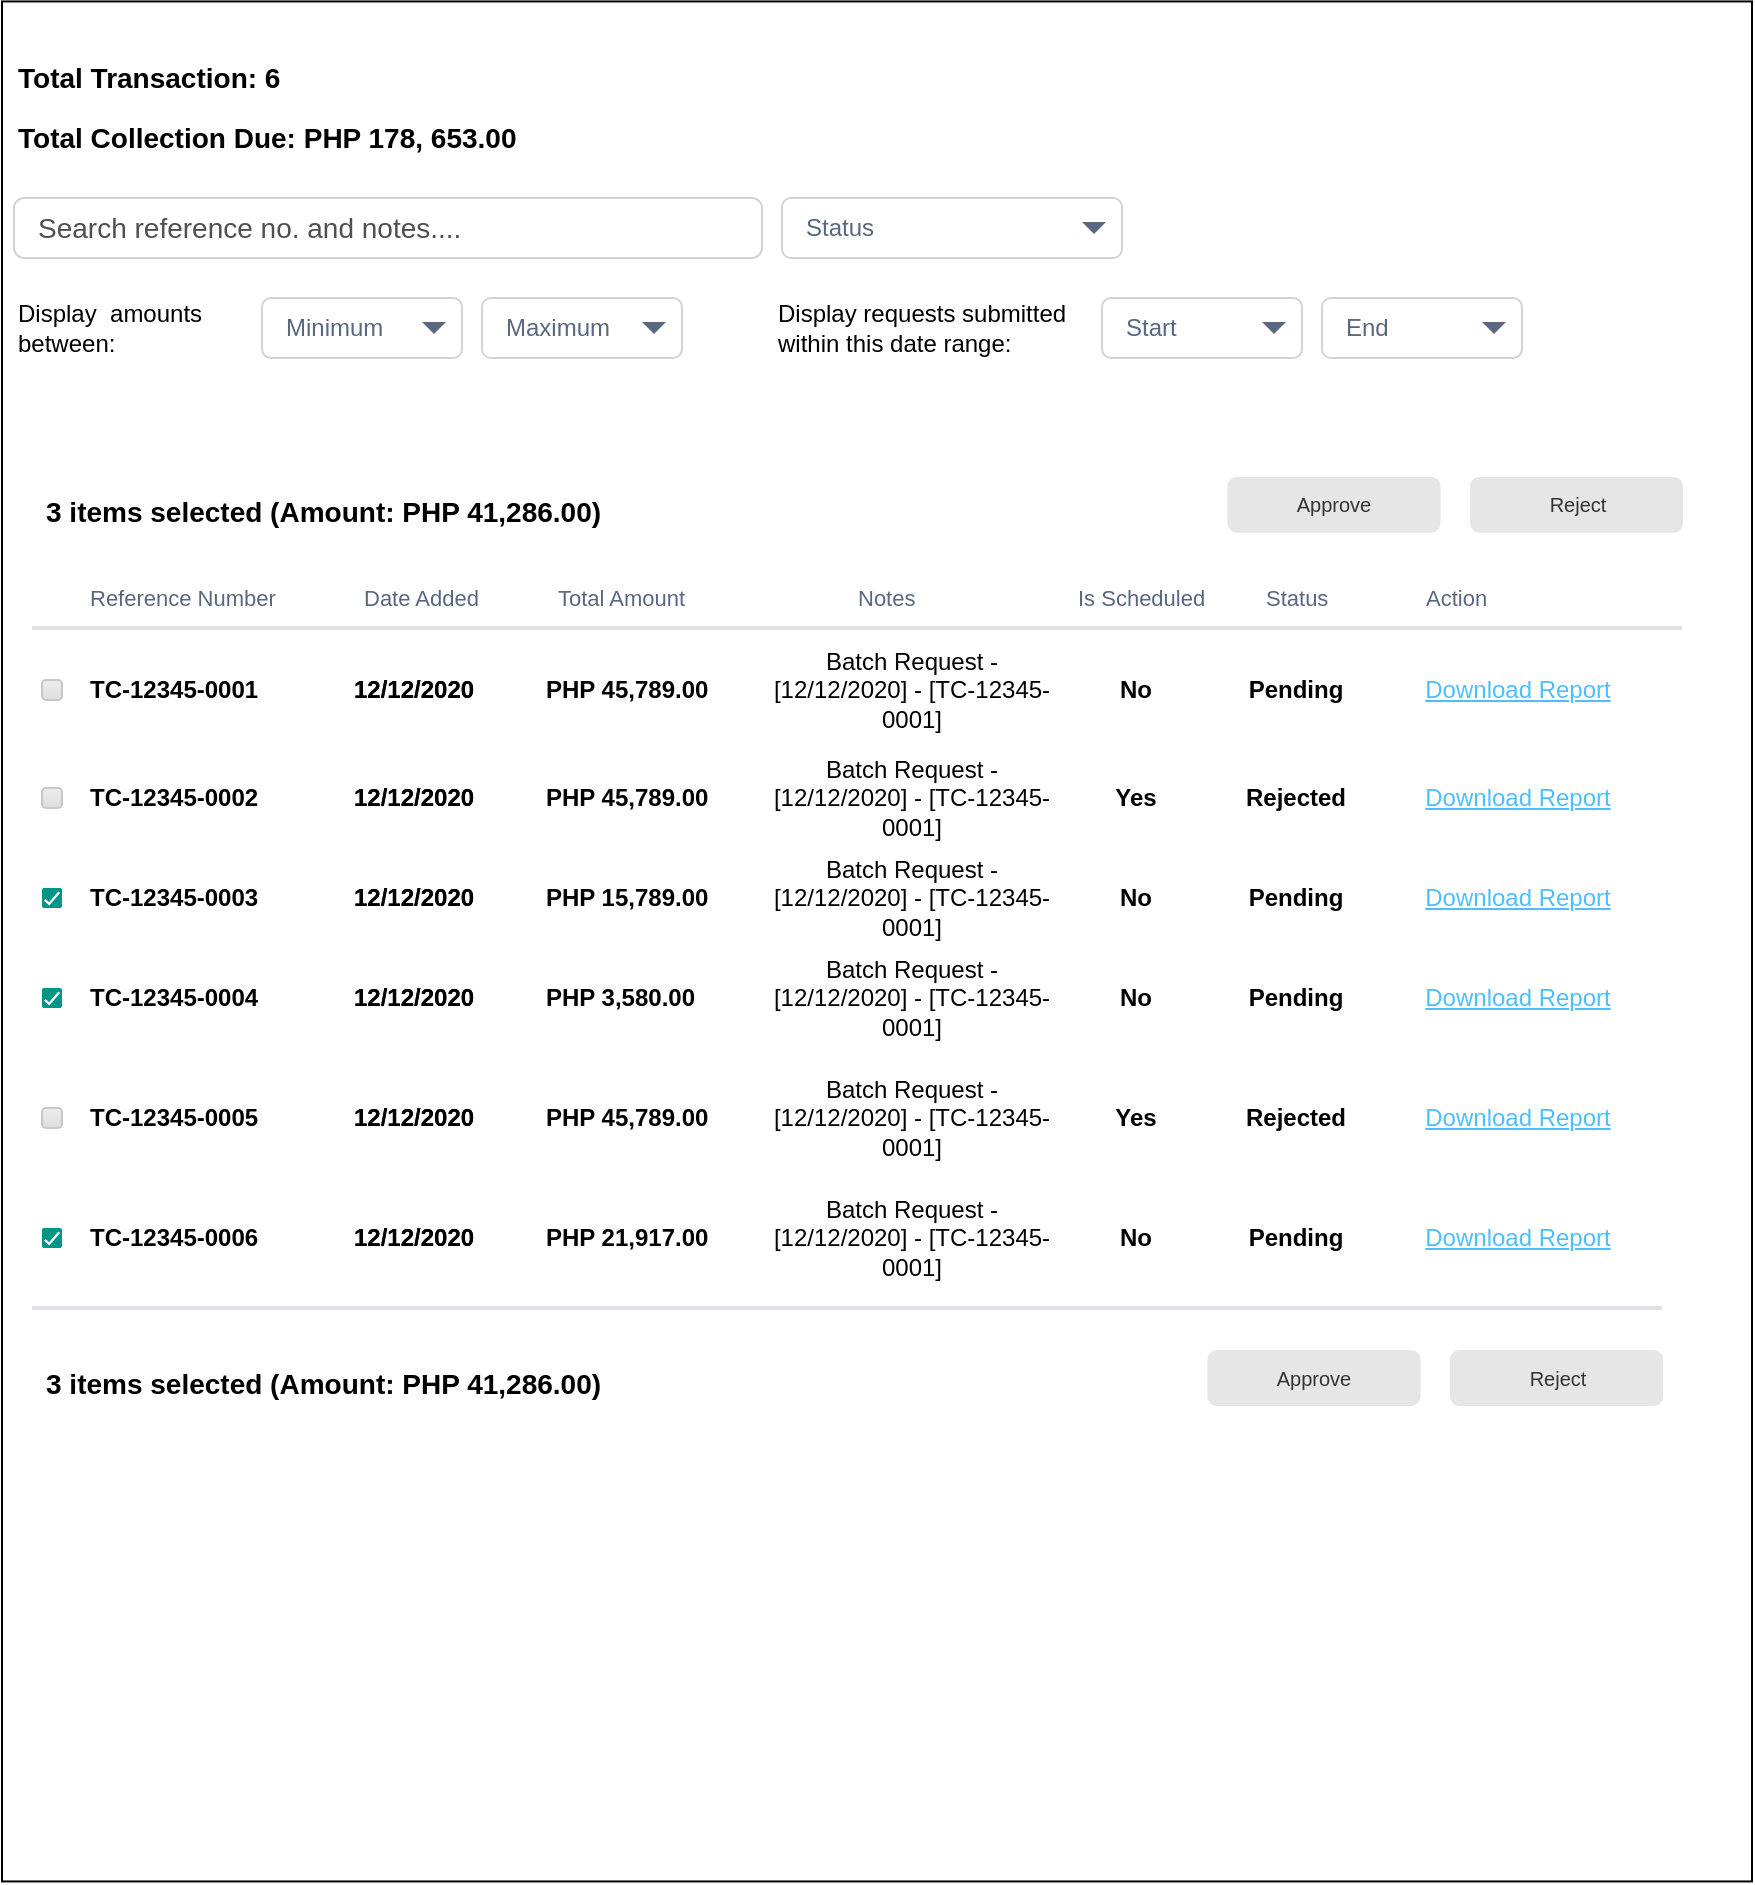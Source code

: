<mxfile version="13.8.0" type="github" pages="2">
  <diagram id="Q-yisilWaRMRs0ZSbcxf" name="Bills Collection - Approver">
    <mxGraphModel dx="1152" dy="670" grid="1" gridSize="10" guides="1" tooltips="1" connect="1" arrows="1" fold="1" page="0" pageScale="1" pageWidth="850" pageHeight="1100" math="0" shadow="0">
      <root>
        <mxCell id="0" />
        <mxCell id="1" parent="0" />
        <mxCell id="fB9JVBKdTHwXwevY102O-4" value="" style="rounded=0;whiteSpace=wrap;html=1;" parent="1" vertex="1">
          <mxGeometry x="30" y="11.72" width="875" height="940" as="geometry" />
        </mxCell>
        <mxCell id="fB9JVBKdTHwXwevY102O-80" value="Total Transaction: 6" style="text;html=1;strokeColor=none;fillColor=none;align=left;verticalAlign=middle;whiteSpace=wrap;rounded=0;fontStyle=1;fontSize=14;" parent="1" vertex="1">
          <mxGeometry x="36" y="40" width="144" height="20" as="geometry" />
        </mxCell>
        <mxCell id="fB9JVBKdTHwXwevY102O-81" value="Total Collection Due: PHP 178, 653.00" style="text;html=1;strokeColor=none;fillColor=none;align=left;verticalAlign=middle;whiteSpace=wrap;rounded=0;fontStyle=1;fontSize=14;" parent="1" vertex="1">
          <mxGeometry x="36" y="70" width="294" height="20" as="geometry" />
        </mxCell>
        <mxCell id="tgkvtCJn9DM2HxAnFSPY-1" value="" style="group" vertex="1" connectable="0" parent="1">
          <mxGeometry x="45" y="250" width="825" height="463.44" as="geometry" />
        </mxCell>
        <mxCell id="fB9JVBKdTHwXwevY102O-134" value="Reference Number" style="html=1;fillColor=none;strokeColor=none;fontSize=11;align=left;fontColor=#596780;whiteSpace=wrap;rounded=0;" parent="tgkvtCJn9DM2HxAnFSPY-1" vertex="1">
          <mxGeometry x="27" y="50" width="150" height="20" as="geometry" />
        </mxCell>
        <mxCell id="fB9JVBKdTHwXwevY102O-135" value="Total Amount" style="html=1;fillColor=none;strokeColor=none;fontSize=11;align=left;fontColor=#596780;whiteSpace=wrap;rounded=0;" parent="tgkvtCJn9DM2HxAnFSPY-1" vertex="1">
          <mxGeometry x="261" y="50" width="100" height="20" as="geometry" />
        </mxCell>
        <mxCell id="fB9JVBKdTHwXwevY102O-136" value="" style="shape=line;strokeWidth=2;html=1;strokeColor=#DFE1E5;resizeWidth=1;rounded=0;fillColor=none;fontSize=14;align=left;" parent="tgkvtCJn9DM2HxAnFSPY-1" vertex="1">
          <mxGeometry y="70" width="825" height="10" as="geometry" />
        </mxCell>
        <mxCell id="fB9JVBKdTHwXwevY102O-164" value="Date Added" style="html=1;fillColor=none;strokeColor=none;fontSize=11;align=left;fontColor=#596780;whiteSpace=wrap;rounded=0;" parent="tgkvtCJn9DM2HxAnFSPY-1" vertex="1">
          <mxGeometry x="164" y="50" width="100" height="20" as="geometry" />
        </mxCell>
        <mxCell id="fB9JVBKdTHwXwevY102O-165" value="Notes" style="html=1;fillColor=none;strokeColor=none;fontSize=11;align=left;fontColor=#596780;whiteSpace=wrap;rounded=0;" parent="tgkvtCJn9DM2HxAnFSPY-1" vertex="1">
          <mxGeometry x="411" y="50" width="100" height="20" as="geometry" />
        </mxCell>
        <mxCell id="fB9JVBKdTHwXwevY102O-166" value="Is Scheduled" style="html=1;fillColor=none;strokeColor=none;fontSize=11;align=left;fontColor=#596780;whiteSpace=wrap;rounded=0;" parent="tgkvtCJn9DM2HxAnFSPY-1" vertex="1">
          <mxGeometry x="521" y="50" width="100" height="20" as="geometry" />
        </mxCell>
        <mxCell id="fB9JVBKdTHwXwevY102O-167" value="Status" style="html=1;fillColor=none;strokeColor=none;fontSize=11;align=left;fontColor=#596780;whiteSpace=wrap;rounded=0;" parent="tgkvtCJn9DM2HxAnFSPY-1" vertex="1">
          <mxGeometry x="615" y="50" width="50" height="20" as="geometry" />
        </mxCell>
        <mxCell id="fB9JVBKdTHwXwevY102O-169" value="" style="shape=line;strokeWidth=2;html=1;strokeColor=#DFE1E5;resizeWidth=1;rounded=0;fillColor=none;fontSize=14;align=left;" parent="tgkvtCJn9DM2HxAnFSPY-1" vertex="1">
          <mxGeometry y="410" width="815" height="10" as="geometry" />
        </mxCell>
        <mxCell id="fB9JVBKdTHwXwevY102O-178" value="Action" style="html=1;fillColor=none;strokeColor=none;fontSize=11;align=left;fontColor=#596780;whiteSpace=wrap;rounded=0;" parent="tgkvtCJn9DM2HxAnFSPY-1" vertex="1">
          <mxGeometry x="695" y="50" width="50" height="20" as="geometry" />
        </mxCell>
        <mxCell id="fB9JVBKdTHwXwevY102O-186" value="" style="group;fontStyle=4" parent="tgkvtCJn9DM2HxAnFSPY-1" vertex="1" connectable="0">
          <mxGeometry x="5" y="96" width="790" height="20" as="geometry" />
        </mxCell>
        <mxCell id="fB9JVBKdTHwXwevY102O-138" value="TC-12345-0001" style="html=1;fillColor=none;strokeColor=none;fontSize=12;align=left;fontColor=#000000;whiteSpace=wrap;fontStyle=1;rounded=0;" parent="fB9JVBKdTHwXwevY102O-186" vertex="1">
          <mxGeometry x="22" width="110" height="20" as="geometry" />
        </mxCell>
        <mxCell id="fB9JVBKdTHwXwevY102O-176" value="12/12/2020" style="html=1;fillColor=none;strokeColor=none;fontSize=12;align=left;fontColor=#000000;whiteSpace=wrap;fontStyle=1;rounded=0;" parent="fB9JVBKdTHwXwevY102O-186" vertex="1">
          <mxGeometry x="154" width="110" height="20" as="geometry" />
        </mxCell>
        <mxCell id="fB9JVBKdTHwXwevY102O-177" value="PHP 45,789.00" style="html=1;fillColor=none;strokeColor=none;fontSize=12;align=left;fontColor=#000000;whiteSpace=wrap;fontStyle=1;rounded=0;" parent="fB9JVBKdTHwXwevY102O-186" vertex="1">
          <mxGeometry x="250" width="91" height="20" as="geometry" />
        </mxCell>
        <mxCell id="fB9JVBKdTHwXwevY102O-180" value="" style="html=1;shadow=0;dashed=0;shape=mxgraph.bootstrap.checkbox2;labelPosition=right;verticalLabelPosition=middle;align=left;verticalAlign=middle;gradientColor=#DEDEDE;fillColor=#EDEDED;checked=0;spacing=5;checkedFill=#0085FC;checkedStroke=#ffffff;rounded=0;strokeColor=#C7C7C7;strokeWidth=1;fontSize=14;" parent="fB9JVBKdTHwXwevY102O-186" vertex="1">
          <mxGeometry y="5" width="10" height="10" as="geometry" />
        </mxCell>
        <mxCell id="fB9JVBKdTHwXwevY102O-181" value="Batch Request - [12/12/2020] - [TC-12345-0001]" style="html=1;fillColor=none;strokeColor=none;fontSize=12;align=center;fontColor=#000000;whiteSpace=wrap;fontStyle=0;rounded=0;" parent="fB9JVBKdTHwXwevY102O-186" vertex="1">
          <mxGeometry x="360" width="150" height="20" as="geometry" />
        </mxCell>
        <mxCell id="fB9JVBKdTHwXwevY102O-182" value="12/12/2020" style="html=1;fillColor=none;strokeColor=none;fontSize=12;align=left;fontColor=#000000;whiteSpace=wrap;fontStyle=1;rounded=0;" parent="fB9JVBKdTHwXwevY102O-186" vertex="1">
          <mxGeometry x="154" width="66" height="20" as="geometry" />
        </mxCell>
        <mxCell id="fB9JVBKdTHwXwevY102O-183" value="No" style="html=1;fillColor=none;strokeColor=none;fontSize=12;align=center;fontColor=#000000;whiteSpace=wrap;fontStyle=1;rounded=0;" parent="fB9JVBKdTHwXwevY102O-186" vertex="1">
          <mxGeometry x="530" width="34" height="20" as="geometry" />
        </mxCell>
        <mxCell id="fB9JVBKdTHwXwevY102O-184" value="Pending" style="html=1;fillColor=none;strokeColor=none;fontSize=12;align=center;fontColor=#000000;whiteSpace=wrap;fontStyle=1;rounded=0;" parent="fB9JVBKdTHwXwevY102O-186" vertex="1">
          <mxGeometry x="600" width="54" height="20" as="geometry" />
        </mxCell>
        <mxCell id="fB9JVBKdTHwXwevY102O-185" value="Download Report" style="html=1;fillColor=none;strokeColor=none;fontSize=12;align=center;whiteSpace=wrap;fontStyle=4;rounded=0;fontColor=#4FBEFF;" parent="fB9JVBKdTHwXwevY102O-186" vertex="1">
          <mxGeometry x="686" width="104" height="20" as="geometry" />
        </mxCell>
        <mxCell id="fB9JVBKdTHwXwevY102O-187" value="" style="group" parent="tgkvtCJn9DM2HxAnFSPY-1" vertex="1" connectable="0">
          <mxGeometry x="5" y="150" width="790" height="20" as="geometry" />
        </mxCell>
        <mxCell id="fB9JVBKdTHwXwevY102O-188" value="TC-12345-0002" style="html=1;fillColor=none;strokeColor=none;fontSize=12;align=left;fontColor=#000000;whiteSpace=wrap;fontStyle=1;rounded=0;" parent="fB9JVBKdTHwXwevY102O-187" vertex="1">
          <mxGeometry x="22" width="110" height="20" as="geometry" />
        </mxCell>
        <mxCell id="fB9JVBKdTHwXwevY102O-189" value="12/12/2020" style="html=1;fillColor=none;strokeColor=none;fontSize=12;align=left;fontColor=#000000;whiteSpace=wrap;fontStyle=1;rounded=0;" parent="fB9JVBKdTHwXwevY102O-187" vertex="1">
          <mxGeometry x="154" width="110" height="20" as="geometry" />
        </mxCell>
        <mxCell id="fB9JVBKdTHwXwevY102O-190" value="PHP 45,789.00" style="html=1;fillColor=none;strokeColor=none;fontSize=12;align=left;fontColor=#000000;whiteSpace=wrap;fontStyle=1;rounded=0;" parent="fB9JVBKdTHwXwevY102O-187" vertex="1">
          <mxGeometry x="250" width="91" height="20" as="geometry" />
        </mxCell>
        <mxCell id="fB9JVBKdTHwXwevY102O-191" value="" style="html=1;shadow=0;dashed=0;shape=mxgraph.bootstrap.checkbox2;labelPosition=right;verticalLabelPosition=middle;align=left;verticalAlign=middle;gradientColor=#DEDEDE;fillColor=#EDEDED;checked=0;spacing=5;checkedFill=#0085FC;checkedStroke=#ffffff;rounded=0;strokeColor=#C7C7C7;strokeWidth=1;fontSize=14;" parent="fB9JVBKdTHwXwevY102O-187" vertex="1">
          <mxGeometry y="5" width="10" height="10" as="geometry" />
        </mxCell>
        <mxCell id="fB9JVBKdTHwXwevY102O-192" value="Batch Request - [12/12/2020] - [TC-12345-0001]" style="html=1;fillColor=none;strokeColor=none;fontSize=12;align=center;fontColor=#000000;whiteSpace=wrap;fontStyle=0;rounded=0;" parent="fB9JVBKdTHwXwevY102O-187" vertex="1">
          <mxGeometry x="360" width="150" height="20" as="geometry" />
        </mxCell>
        <mxCell id="fB9JVBKdTHwXwevY102O-193" value="12/12/2020" style="html=1;fillColor=none;strokeColor=none;fontSize=12;align=left;fontColor=#000000;whiteSpace=wrap;fontStyle=1;rounded=0;" parent="fB9JVBKdTHwXwevY102O-187" vertex="1">
          <mxGeometry x="154" width="66" height="20" as="geometry" />
        </mxCell>
        <mxCell id="fB9JVBKdTHwXwevY102O-194" value="Yes" style="html=1;fillColor=none;strokeColor=none;fontSize=12;align=center;fontColor=#000000;whiteSpace=wrap;fontStyle=1;rounded=0;" parent="fB9JVBKdTHwXwevY102O-187" vertex="1">
          <mxGeometry x="530" width="34" height="20" as="geometry" />
        </mxCell>
        <mxCell id="fB9JVBKdTHwXwevY102O-195" value="Rejected" style="html=1;fillColor=none;strokeColor=none;fontSize=12;align=center;fontColor=#000000;whiteSpace=wrap;fontStyle=1;rounded=0;" parent="fB9JVBKdTHwXwevY102O-187" vertex="1">
          <mxGeometry x="600" width="54" height="20" as="geometry" />
        </mxCell>
        <mxCell id="fB9JVBKdTHwXwevY102O-196" value="Download Report" style="html=1;fillColor=none;strokeColor=none;fontSize=12;align=center;whiteSpace=wrap;fontStyle=4;rounded=0;fontColor=#4FBEFF;" parent="fB9JVBKdTHwXwevY102O-187" vertex="1">
          <mxGeometry x="686" width="104" height="20" as="geometry" />
        </mxCell>
        <mxCell id="fB9JVBKdTHwXwevY102O-198" value="" style="group" parent="tgkvtCJn9DM2HxAnFSPY-1" vertex="1" connectable="0">
          <mxGeometry x="5" y="200" width="790" height="20" as="geometry" />
        </mxCell>
        <mxCell id="fB9JVBKdTHwXwevY102O-199" value="TC-12345-0003" style="html=1;fillColor=none;strokeColor=none;fontSize=12;align=left;fontColor=#000000;whiteSpace=wrap;fontStyle=1;rounded=0;" parent="fB9JVBKdTHwXwevY102O-198" vertex="1">
          <mxGeometry x="22" width="110" height="20" as="geometry" />
        </mxCell>
        <mxCell id="fB9JVBKdTHwXwevY102O-200" value="12/12/2020" style="html=1;fillColor=none;strokeColor=none;fontSize=12;align=left;fontColor=#000000;whiteSpace=wrap;fontStyle=1;rounded=0;" parent="fB9JVBKdTHwXwevY102O-198" vertex="1">
          <mxGeometry x="154" width="110" height="20" as="geometry" />
        </mxCell>
        <mxCell id="fB9JVBKdTHwXwevY102O-201" value="PHP 15,789.00" style="html=1;fillColor=none;strokeColor=none;fontSize=12;align=left;fontColor=#000000;whiteSpace=wrap;fontStyle=1;rounded=0;" parent="fB9JVBKdTHwXwevY102O-198" vertex="1">
          <mxGeometry x="250" width="91" height="20" as="geometry" />
        </mxCell>
        <mxCell id="fB9JVBKdTHwXwevY102O-203" value="Batch Request - [12/12/2020] - [TC-12345-0001]" style="html=1;fillColor=none;strokeColor=none;fontSize=12;align=center;fontColor=#000000;whiteSpace=wrap;fontStyle=0;rounded=0;" parent="fB9JVBKdTHwXwevY102O-198" vertex="1">
          <mxGeometry x="360" width="150" height="20" as="geometry" />
        </mxCell>
        <mxCell id="fB9JVBKdTHwXwevY102O-204" value="12/12/2020" style="html=1;fillColor=none;strokeColor=none;fontSize=12;align=left;fontColor=#000000;whiteSpace=wrap;fontStyle=1;rounded=0;" parent="fB9JVBKdTHwXwevY102O-198" vertex="1">
          <mxGeometry x="154" width="66" height="20" as="geometry" />
        </mxCell>
        <mxCell id="fB9JVBKdTHwXwevY102O-205" value="No" style="html=1;fillColor=none;strokeColor=none;fontSize=12;align=center;fontColor=#000000;whiteSpace=wrap;fontStyle=1;rounded=0;" parent="fB9JVBKdTHwXwevY102O-198" vertex="1">
          <mxGeometry x="530" width="34" height="20" as="geometry" />
        </mxCell>
        <mxCell id="fB9JVBKdTHwXwevY102O-206" value="Pending" style="html=1;fillColor=none;strokeColor=none;fontSize=12;align=center;fontColor=#000000;whiteSpace=wrap;fontStyle=1;rounded=0;" parent="fB9JVBKdTHwXwevY102O-198" vertex="1">
          <mxGeometry x="600" width="54" height="20" as="geometry" />
        </mxCell>
        <mxCell id="fB9JVBKdTHwXwevY102O-207" value="Download Report" style="html=1;fillColor=none;strokeColor=none;fontSize=12;align=center;whiteSpace=wrap;fontStyle=4;rounded=0;fontColor=#4FBEFF;" parent="fB9JVBKdTHwXwevY102O-198" vertex="1">
          <mxGeometry x="686" width="104" height="20" as="geometry" />
        </mxCell>
        <mxCell id="fB9JVBKdTHwXwevY102O-208" value="" style="group;fontStyle=4" parent="tgkvtCJn9DM2HxAnFSPY-1" vertex="1" connectable="0">
          <mxGeometry x="5" y="250" width="790" height="20" as="geometry" />
        </mxCell>
        <mxCell id="fB9JVBKdTHwXwevY102O-209" value="TC-12345-0004" style="html=1;fillColor=none;strokeColor=none;fontSize=12;align=left;fontColor=#000000;whiteSpace=wrap;fontStyle=1;rounded=0;" parent="fB9JVBKdTHwXwevY102O-208" vertex="1">
          <mxGeometry x="22" width="110" height="20" as="geometry" />
        </mxCell>
        <mxCell id="fB9JVBKdTHwXwevY102O-210" value="12/12/2020" style="html=1;fillColor=none;strokeColor=none;fontSize=12;align=left;fontColor=#000000;whiteSpace=wrap;fontStyle=1;rounded=0;" parent="fB9JVBKdTHwXwevY102O-208" vertex="1">
          <mxGeometry x="154" width="110" height="20" as="geometry" />
        </mxCell>
        <mxCell id="fB9JVBKdTHwXwevY102O-211" value="PHP 3,580.00" style="html=1;fillColor=none;strokeColor=none;fontSize=12;align=left;fontColor=#000000;whiteSpace=wrap;fontStyle=1;rounded=0;" parent="fB9JVBKdTHwXwevY102O-208" vertex="1">
          <mxGeometry x="250" width="91" height="20" as="geometry" />
        </mxCell>
        <mxCell id="fB9JVBKdTHwXwevY102O-213" value="Batch Request - [12/12/2020] - [TC-12345-0001]" style="html=1;fillColor=none;strokeColor=none;fontSize=12;align=center;fontColor=#000000;whiteSpace=wrap;fontStyle=0;rounded=0;" parent="fB9JVBKdTHwXwevY102O-208" vertex="1">
          <mxGeometry x="360" width="150" height="20" as="geometry" />
        </mxCell>
        <mxCell id="fB9JVBKdTHwXwevY102O-214" value="12/12/2020" style="html=1;fillColor=none;strokeColor=none;fontSize=12;align=left;fontColor=#000000;whiteSpace=wrap;fontStyle=1;rounded=0;" parent="fB9JVBKdTHwXwevY102O-208" vertex="1">
          <mxGeometry x="154" width="66" height="20" as="geometry" />
        </mxCell>
        <mxCell id="fB9JVBKdTHwXwevY102O-215" value="No" style="html=1;fillColor=none;strokeColor=none;fontSize=12;align=center;fontColor=#000000;whiteSpace=wrap;fontStyle=1;rounded=0;" parent="fB9JVBKdTHwXwevY102O-208" vertex="1">
          <mxGeometry x="530" width="34" height="20" as="geometry" />
        </mxCell>
        <mxCell id="fB9JVBKdTHwXwevY102O-216" value="Pending" style="html=1;fillColor=none;strokeColor=none;fontSize=12;align=center;fontColor=#000000;whiteSpace=wrap;fontStyle=1;rounded=0;" parent="fB9JVBKdTHwXwevY102O-208" vertex="1">
          <mxGeometry x="600" width="54" height="20" as="geometry" />
        </mxCell>
        <mxCell id="fB9JVBKdTHwXwevY102O-217" value="Download Report" style="html=1;fillColor=none;strokeColor=none;fontSize=12;align=center;whiteSpace=wrap;fontStyle=4;rounded=0;fontColor=#4FBEFF;" parent="fB9JVBKdTHwXwevY102O-208" vertex="1">
          <mxGeometry x="686" width="104" height="20" as="geometry" />
        </mxCell>
        <mxCell id="fB9JVBKdTHwXwevY102O-218" value="" style="group" parent="tgkvtCJn9DM2HxAnFSPY-1" vertex="1" connectable="0">
          <mxGeometry x="5" y="310" width="790" height="20" as="geometry" />
        </mxCell>
        <mxCell id="fB9JVBKdTHwXwevY102O-219" value="TC-12345-0005" style="html=1;fillColor=none;strokeColor=none;fontSize=12;align=left;fontColor=#000000;whiteSpace=wrap;fontStyle=1;rounded=0;" parent="fB9JVBKdTHwXwevY102O-218" vertex="1">
          <mxGeometry x="22" width="110" height="20" as="geometry" />
        </mxCell>
        <mxCell id="fB9JVBKdTHwXwevY102O-220" value="12/12/2020" style="html=1;fillColor=none;strokeColor=none;fontSize=12;align=left;fontColor=#000000;whiteSpace=wrap;fontStyle=1;rounded=0;" parent="fB9JVBKdTHwXwevY102O-218" vertex="1">
          <mxGeometry x="154" width="110" height="20" as="geometry" />
        </mxCell>
        <mxCell id="fB9JVBKdTHwXwevY102O-221" value="PHP 45,789.00" style="html=1;fillColor=none;strokeColor=none;fontSize=12;align=left;fontColor=#000000;whiteSpace=wrap;fontStyle=1;rounded=0;" parent="fB9JVBKdTHwXwevY102O-218" vertex="1">
          <mxGeometry x="250" width="91" height="20" as="geometry" />
        </mxCell>
        <mxCell id="fB9JVBKdTHwXwevY102O-222" value="" style="html=1;shadow=0;dashed=0;shape=mxgraph.bootstrap.checkbox2;labelPosition=right;verticalLabelPosition=middle;align=left;verticalAlign=middle;gradientColor=#DEDEDE;fillColor=#EDEDED;checked=0;spacing=5;checkedFill=#0085FC;checkedStroke=#ffffff;rounded=0;strokeColor=#C7C7C7;strokeWidth=1;fontSize=14;" parent="fB9JVBKdTHwXwevY102O-218" vertex="1">
          <mxGeometry y="5" width="10" height="10" as="geometry" />
        </mxCell>
        <mxCell id="fB9JVBKdTHwXwevY102O-223" value="Batch Request - [12/12/2020] - [TC-12345-0001]" style="html=1;fillColor=none;strokeColor=none;fontSize=12;align=center;fontColor=#000000;whiteSpace=wrap;fontStyle=0;rounded=0;" parent="fB9JVBKdTHwXwevY102O-218" vertex="1">
          <mxGeometry x="360" width="150" height="20" as="geometry" />
        </mxCell>
        <mxCell id="fB9JVBKdTHwXwevY102O-224" value="12/12/2020" style="html=1;fillColor=none;strokeColor=none;fontSize=12;align=left;fontColor=#000000;whiteSpace=wrap;fontStyle=1;rounded=0;" parent="fB9JVBKdTHwXwevY102O-218" vertex="1">
          <mxGeometry x="154" width="66" height="20" as="geometry" />
        </mxCell>
        <mxCell id="fB9JVBKdTHwXwevY102O-225" value="Yes" style="html=1;fillColor=none;strokeColor=none;fontSize=12;align=center;fontColor=#000000;whiteSpace=wrap;fontStyle=1;rounded=0;" parent="fB9JVBKdTHwXwevY102O-218" vertex="1">
          <mxGeometry x="530" width="34" height="20" as="geometry" />
        </mxCell>
        <mxCell id="fB9JVBKdTHwXwevY102O-226" value="Rejected" style="html=1;fillColor=none;strokeColor=none;fontSize=12;align=center;fontColor=#000000;whiteSpace=wrap;fontStyle=1;rounded=0;" parent="fB9JVBKdTHwXwevY102O-218" vertex="1">
          <mxGeometry x="600" width="54" height="20" as="geometry" />
        </mxCell>
        <mxCell id="fB9JVBKdTHwXwevY102O-227" value="Download Report" style="html=1;fillColor=none;strokeColor=none;fontSize=12;align=center;whiteSpace=wrap;fontStyle=4;rounded=0;fontColor=#4FBEFF;" parent="fB9JVBKdTHwXwevY102O-218" vertex="1">
          <mxGeometry x="686" width="104" height="20" as="geometry" />
        </mxCell>
        <mxCell id="fB9JVBKdTHwXwevY102O-228" value="" style="group" parent="tgkvtCJn9DM2HxAnFSPY-1" vertex="1" connectable="0">
          <mxGeometry x="5" y="370" width="790" height="20" as="geometry" />
        </mxCell>
        <mxCell id="fB9JVBKdTHwXwevY102O-229" value="TC-12345-0006" style="html=1;fillColor=none;strokeColor=none;fontSize=12;align=left;fontColor=#000000;whiteSpace=wrap;fontStyle=1;rounded=0;" parent="fB9JVBKdTHwXwevY102O-228" vertex="1">
          <mxGeometry x="22" width="110" height="20" as="geometry" />
        </mxCell>
        <mxCell id="fB9JVBKdTHwXwevY102O-230" value="12/12/2020" style="html=1;fillColor=none;strokeColor=none;fontSize=12;align=left;fontColor=#000000;whiteSpace=wrap;fontStyle=1;rounded=0;" parent="fB9JVBKdTHwXwevY102O-228" vertex="1">
          <mxGeometry x="154" width="110" height="20" as="geometry" />
        </mxCell>
        <mxCell id="fB9JVBKdTHwXwevY102O-231" value="PHP 21,917.00" style="html=1;fillColor=none;strokeColor=none;fontSize=12;align=left;fontColor=#000000;whiteSpace=wrap;fontStyle=1;rounded=0;" parent="fB9JVBKdTHwXwevY102O-228" vertex="1">
          <mxGeometry x="250" width="91" height="20" as="geometry" />
        </mxCell>
        <mxCell id="fB9JVBKdTHwXwevY102O-233" value="Batch Request - [12/12/2020] - [TC-12345-0001]" style="html=1;fillColor=none;strokeColor=none;fontSize=12;align=center;fontColor=#000000;whiteSpace=wrap;fontStyle=0;rounded=0;" parent="fB9JVBKdTHwXwevY102O-228" vertex="1">
          <mxGeometry x="360" width="150" height="20" as="geometry" />
        </mxCell>
        <mxCell id="fB9JVBKdTHwXwevY102O-234" value="12/12/2020" style="html=1;fillColor=none;strokeColor=none;fontSize=12;align=left;fontColor=#000000;whiteSpace=wrap;fontStyle=1;rounded=0;" parent="fB9JVBKdTHwXwevY102O-228" vertex="1">
          <mxGeometry x="154" width="66" height="20" as="geometry" />
        </mxCell>
        <mxCell id="fB9JVBKdTHwXwevY102O-235" value="No" style="html=1;fillColor=none;strokeColor=none;fontSize=12;align=center;fontColor=#000000;whiteSpace=wrap;fontStyle=1;rounded=0;" parent="fB9JVBKdTHwXwevY102O-228" vertex="1">
          <mxGeometry x="530" width="34" height="20" as="geometry" />
        </mxCell>
        <mxCell id="fB9JVBKdTHwXwevY102O-236" value="Pending" style="html=1;fillColor=none;strokeColor=none;fontSize=12;align=center;fontColor=#000000;whiteSpace=wrap;fontStyle=1;rounded=0;" parent="fB9JVBKdTHwXwevY102O-228" vertex="1">
          <mxGeometry x="600" width="54" height="20" as="geometry" />
        </mxCell>
        <mxCell id="fB9JVBKdTHwXwevY102O-237" value="Download Report" style="html=1;fillColor=none;strokeColor=none;fontSize=12;align=center;whiteSpace=wrap;fontStyle=4;rounded=0;fontColor=#4FBEFF;" parent="fB9JVBKdTHwXwevY102O-228" vertex="1">
          <mxGeometry x="686" width="104" height="20" as="geometry" />
        </mxCell>
        <mxCell id="fB9JVBKdTHwXwevY102O-238" value="Reject" style="rounded=1;html=1;shadow=0;dashed=0;whiteSpace=wrap;fontSize=10;fillColor=#E6E6E6;align=center;strokeColor=#E6E6E6;fontColor=#333333;" parent="tgkvtCJn9DM2HxAnFSPY-1" vertex="1">
          <mxGeometry x="709.5" y="436.56" width="105.5" height="26.88" as="geometry" />
        </mxCell>
        <mxCell id="AwUBtOr6If3FMIu2zdxh-1" value="Approve" style="rounded=1;html=1;shadow=0;dashed=0;whiteSpace=wrap;fontSize=10;fillColor=#E6E6E6;align=center;strokeColor=#E6E6E6;fontColor=#333333;" vertex="1" parent="tgkvtCJn9DM2HxAnFSPY-1">
          <mxGeometry x="588.25" y="436.56" width="105.5" height="26.88" as="geometry" />
        </mxCell>
        <mxCell id="AwUBtOr6If3FMIu2zdxh-2" value="Reject" style="rounded=1;html=1;shadow=0;dashed=0;whiteSpace=wrap;fontSize=10;fillColor=#E6E6E6;align=center;strokeColor=#E6E6E6;fontColor=#333333;" vertex="1" parent="tgkvtCJn9DM2HxAnFSPY-1">
          <mxGeometry x="719.5" width="105.5" height="26.88" as="geometry" />
        </mxCell>
        <mxCell id="AwUBtOr6If3FMIu2zdxh-3" value="Approve" style="rounded=1;html=1;shadow=0;dashed=0;whiteSpace=wrap;fontSize=10;fillColor=#E6E6E6;align=center;strokeColor=#E6E6E6;fontColor=#333333;" vertex="1" parent="tgkvtCJn9DM2HxAnFSPY-1">
          <mxGeometry x="598.25" width="105.5" height="26.88" as="geometry" />
        </mxCell>
        <mxCell id="AwUBtOr6If3FMIu2zdxh-5" value="3 items selected (Amount: PHP 41,286.00)" style="text;html=1;strokeColor=none;fillColor=none;align=left;verticalAlign=middle;whiteSpace=wrap;rounded=0;fontStyle=1;fontSize=14;" vertex="1" parent="tgkvtCJn9DM2HxAnFSPY-1">
          <mxGeometry x="5" y="6.88" width="310" height="20" as="geometry" />
        </mxCell>
        <mxCell id="AwUBtOr6If3FMIu2zdxh-7" value="" style="dashed=0;labelPosition=right;align=left;shape=mxgraph.gmdl.checkbox;strokeColor=none;fillColor=#009587;strokeWidth=2;" vertex="1" parent="tgkvtCJn9DM2HxAnFSPY-1">
          <mxGeometry x="5" y="205" width="10" height="10" as="geometry" />
        </mxCell>
        <mxCell id="AwUBtOr6If3FMIu2zdxh-8" value="" style="dashed=0;labelPosition=right;align=left;shape=mxgraph.gmdl.checkbox;strokeColor=none;fillColor=#009587;strokeWidth=2;" vertex="1" parent="tgkvtCJn9DM2HxAnFSPY-1">
          <mxGeometry x="5" y="255" width="10" height="10" as="geometry" />
        </mxCell>
        <mxCell id="AwUBtOr6If3FMIu2zdxh-9" value="" style="dashed=0;labelPosition=right;align=left;shape=mxgraph.gmdl.checkbox;strokeColor=none;fillColor=#009587;strokeWidth=2;" vertex="1" parent="tgkvtCJn9DM2HxAnFSPY-1">
          <mxGeometry x="5" y="375" width="10" height="10" as="geometry" />
        </mxCell>
        <mxCell id="AwUBtOr6If3FMIu2zdxh-11" value="3 items selected (Amount: PHP 41,286.00)" style="text;html=1;strokeColor=none;fillColor=none;align=left;verticalAlign=middle;whiteSpace=wrap;rounded=0;fontStyle=1;fontSize=14;" vertex="1" parent="tgkvtCJn9DM2HxAnFSPY-1">
          <mxGeometry x="5" y="443.44" width="310" height="20" as="geometry" />
        </mxCell>
        <mxCell id="k5Fv5MesE7oB9ST0vC1J-1" value="" style="group" vertex="1" connectable="0" parent="1">
          <mxGeometry x="36" y="110" width="754" height="80" as="geometry" />
        </mxCell>
        <mxCell id="fB9JVBKdTHwXwevY102O-10" value="Status" style="rounded=1;html=1;fontColor=#596780;align=left;fontSize=12;spacingLeft=10;strokeColor=#CED4DA;fillColor=none;" parent="k5Fv5MesE7oB9ST0vC1J-1" vertex="1">
          <mxGeometry x="384" width="170" height="30" as="geometry" />
        </mxCell>
        <mxCell id="fB9JVBKdTHwXwevY102O-11" value="" style="shape=triangle;direction=south;fillColor=#596780;strokeColor=none;html=1" parent="fB9JVBKdTHwXwevY102O-10" vertex="1">
          <mxGeometry x="1" y="0.5" width="12" height="6" relative="1" as="geometry">
            <mxPoint x="-20" y="-3" as="offset" />
          </mxGeometry>
        </mxCell>
        <mxCell id="fB9JVBKdTHwXwevY102O-13" value="Search reference no. and notes...." style="html=1;shadow=0;dashed=0;shape=mxgraph.bootstrap.rrect;rSize=5;strokeColor=#CED4DA;strokeWidth=1;fontColor=#505050;whiteSpace=wrap;align=left;verticalAlign=middle;spacingLeft=10;fontSize=14;fillColor=none;" parent="k5Fv5MesE7oB9ST0vC1J-1" vertex="1">
          <mxGeometry width="374" height="30" as="geometry" />
        </mxCell>
        <mxCell id="fB9JVBKdTHwXwevY102O-16" value="Minimum" style="rounded=1;html=1;fontColor=#596780;align=left;fontSize=12;spacingLeft=10;strokeColor=#CED4DA;fillColor=none;" parent="k5Fv5MesE7oB9ST0vC1J-1" vertex="1">
          <mxGeometry x="124" y="50" width="100" height="30" as="geometry" />
        </mxCell>
        <mxCell id="fB9JVBKdTHwXwevY102O-17" value="" style="shape=triangle;direction=south;fillColor=#596780;strokeColor=none;html=1" parent="fB9JVBKdTHwXwevY102O-16" vertex="1">
          <mxGeometry x="1" y="0.5" width="12" height="6" relative="1" as="geometry">
            <mxPoint x="-20" y="-3" as="offset" />
          </mxGeometry>
        </mxCell>
        <mxCell id="fB9JVBKdTHwXwevY102O-19" value="Maximum" style="rounded=1;html=1;fontColor=#596780;align=left;fontSize=12;spacingLeft=10;strokeColor=#CED4DA;fillColor=none;" parent="k5Fv5MesE7oB9ST0vC1J-1" vertex="1">
          <mxGeometry x="234" y="50" width="100" height="30" as="geometry" />
        </mxCell>
        <mxCell id="fB9JVBKdTHwXwevY102O-20" value="" style="shape=triangle;direction=south;fillColor=#596780;strokeColor=none;html=1" parent="fB9JVBKdTHwXwevY102O-19" vertex="1">
          <mxGeometry x="1" y="0.5" width="12" height="6" relative="1" as="geometry">
            <mxPoint x="-20" y="-3" as="offset" />
          </mxGeometry>
        </mxCell>
        <mxCell id="fB9JVBKdTHwXwevY102O-21" value="Display&amp;nbsp; amounts between:" style="text;html=1;strokeColor=none;fillColor=none;align=left;verticalAlign=middle;whiteSpace=wrap;rounded=0;" parent="k5Fv5MesE7oB9ST0vC1J-1" vertex="1">
          <mxGeometry y="55" width="124" height="20" as="geometry" />
        </mxCell>
        <mxCell id="fB9JVBKdTHwXwevY102O-22" value="Start" style="rounded=1;html=1;fontColor=#596780;align=left;fontSize=12;spacingLeft=10;strokeColor=#CED4DA;fillColor=none;" parent="k5Fv5MesE7oB9ST0vC1J-1" vertex="1">
          <mxGeometry x="544" y="50" width="100" height="30" as="geometry" />
        </mxCell>
        <mxCell id="fB9JVBKdTHwXwevY102O-23" value="" style="shape=triangle;direction=south;fillColor=#596780;strokeColor=none;html=1" parent="fB9JVBKdTHwXwevY102O-22" vertex="1">
          <mxGeometry x="1" y="0.5" width="12" height="6" relative="1" as="geometry">
            <mxPoint x="-20" y="-3" as="offset" />
          </mxGeometry>
        </mxCell>
        <mxCell id="fB9JVBKdTHwXwevY102O-24" value="End" style="rounded=1;html=1;fontColor=#596780;align=left;fontSize=12;spacingLeft=10;strokeColor=#CED4DA;fillColor=none;" parent="k5Fv5MesE7oB9ST0vC1J-1" vertex="1">
          <mxGeometry x="654" y="50" width="100" height="30" as="geometry" />
        </mxCell>
        <mxCell id="fB9JVBKdTHwXwevY102O-25" value="" style="shape=triangle;direction=south;fillColor=#596780;strokeColor=none;html=1" parent="fB9JVBKdTHwXwevY102O-24" vertex="1">
          <mxGeometry x="1" y="0.5" width="12" height="6" relative="1" as="geometry">
            <mxPoint x="-20" y="-3" as="offset" />
          </mxGeometry>
        </mxCell>
        <mxCell id="fB9JVBKdTHwXwevY102O-26" value="Display requests submitted within this date range:" style="text;html=1;strokeColor=none;fillColor=none;align=left;verticalAlign=middle;whiteSpace=wrap;rounded=0;" parent="k5Fv5MesE7oB9ST0vC1J-1" vertex="1">
          <mxGeometry x="380" y="55" width="164" height="20" as="geometry" />
        </mxCell>
      </root>
    </mxGraphModel>
  </diagram>
  <diagram id="fKQovA9FEBCto5yDDUpR" name="Contact Management">
    <mxGraphModel dx="1152" dy="1070" grid="1" gridSize="10" guides="1" tooltips="1" connect="1" arrows="1" fold="1" page="0" pageScale="1" pageWidth="850" pageHeight="1100" math="0" shadow="0">
      <root>
        <mxCell id="eOtVbwVf-g6T9IExGPTB-0" />
        <mxCell id="eOtVbwVf-g6T9IExGPTB-1" parent="eOtVbwVf-g6T9IExGPTB-0" />
        <mxCell id="7scjvrl678XsziXBGYkP-115" value="" style="rounded=0;whiteSpace=wrap;html=1;strokeColor=#000000;strokeWidth=1;fillColor=#ffffff;fontSize=14;fontColor=#4FBEFF;align=center;" vertex="1" parent="eOtVbwVf-g6T9IExGPTB-1">
          <mxGeometry x="91" y="-25" width="669" height="745" as="geometry" />
        </mxCell>
        <mxCell id="7scjvrl678XsziXBGYkP-77" value="Pull requests" style="html=1;fillColor=none;strokeColor=none;fontSize=11;align=left;fontColor=#596780;whiteSpace=wrap;rounded=0;" vertex="1" parent="eOtVbwVf-g6T9IExGPTB-1">
          <mxGeometry x="110" y="290" width="150" height="20" as="geometry" />
        </mxCell>
        <mxCell id="7scjvrl678XsziXBGYkP-78" value="Reviewers" style="html=1;fillColor=none;strokeColor=none;fontSize=11;align=left;fontColor=#596780;whiteSpace=wrap;rounded=0;" vertex="1" parent="eOtVbwVf-g6T9IExGPTB-1">
          <mxGeometry x="600" y="290" width="100" height="20" as="geometry" />
        </mxCell>
        <mxCell id="7scjvrl678XsziXBGYkP-79" value="Builds" style="html=1;fillColor=none;strokeColor=none;fontSize=11;align=left;fontColor=#596780;whiteSpace=wrap;rounded=0;" vertex="1" parent="eOtVbwVf-g6T9IExGPTB-1">
          <mxGeometry x="700" y="290" width="30" height="20" as="geometry" />
        </mxCell>
        <mxCell id="7scjvrl678XsziXBGYkP-80" value="" style="shape=line;strokeWidth=2;html=1;strokeColor=#DFE1E5;resizeWidth=1;rounded=0;fillColor=#ffffff;fontSize=14;fontColor=#4FBEFF;align=center;" vertex="1" parent="eOtVbwVf-g6T9IExGPTB-1">
          <mxGeometry x="110" y="310" width="620" height="10" as="geometry" />
        </mxCell>
        <mxCell id="7scjvrl678XsziXBGYkP-81" value="" style="shape=mxgraph.ios7.icons.user;fillColor=#ffffff;strokeColor=#253858;rounded=0;fontSize=14;fontColor=#4FBEFF;align=center;" vertex="1" parent="eOtVbwVf-g6T9IExGPTB-1">
          <mxGeometry x="110" y="334" width="24" height="24" as="geometry" />
        </mxCell>
        <mxCell id="7scjvrl678XsziXBGYkP-82" value="BSERV-7610: Only fire resizes events if element...&#xa;&lt;span style=&quot;font-weight: normal&quot;&gt;&lt;font color=&quot;#596780&quot; style=&quot;font-size: 11px&quot;&gt;Marcin Szczepanski - #8095, last updated 1 minutes ago in Repo ABC&lt;/font&gt;&lt;/span&gt;" style="html=1;fillColor=none;strokeColor=none;fontSize=12;align=left;fontColor=#000000;whiteSpace=wrap;fontStyle=1;rounded=0;" vertex="1" parent="eOtVbwVf-g6T9IExGPTB-1">
          <mxGeometry x="147" y="331" width="360" height="30" as="geometry" />
        </mxCell>
        <mxCell id="7scjvrl678XsziXBGYkP-83" value="" style="shape=mxgraph.arrows2.sharpArrow2;dy1=0.82;dx1=4.02;dx2=5.92;dy3=0.26;dx3=7.37;notch=0;strokeColor=none;fillColor=#C1C7D0;direction=east;rounded=0;fontSize=14;fontColor=#4FBEFF;align=center;" vertex="1" parent="eOtVbwVf-g6T9IExGPTB-1">
          <mxGeometry x="440" y="334" width="16" height="10" as="geometry" />
        </mxCell>
        <mxCell id="7scjvrl678XsziXBGYkP-84" value="staging" style="rounded=1;arcSize=5;fillColor=#F2F3F5;strokeColor=none;fontColor=#596780;align=center;verticalAlign=middle;whiteSpace=wrap;fontSize=12;fontStyle=1;html=1" vertex="1" parent="eOtVbwVf-g6T9IExGPTB-1">
          <mxGeometry x="465" y="329" width="50" height="20" as="geometry" />
        </mxCell>
        <mxCell id="7scjvrl678XsziXBGYkP-85" value="+6" style="shape=ellipse;fillColor=#F0F2F5;strokeColor=none;fontColor=#596780;align=center;verticalAlign=middle;whiteSpace=wrap;fontSize=10;fontStyle=0;html=1;rounded=0;" vertex="1" parent="eOtVbwVf-g6T9IExGPTB-1">
          <mxGeometry x="645" y="334" width="24" height="24" as="geometry" />
        </mxCell>
        <mxCell id="7scjvrl678XsziXBGYkP-86" value="" style="shape=mxgraph.ios7.icons.user;fillColor=#ffffff;strokeColor=#253858;rounded=0;fontSize=14;fontColor=#4FBEFF;align=center;" vertex="1" parent="eOtVbwVf-g6T9IExGPTB-1">
          <mxGeometry x="625" y="334" width="24" height="24" as="geometry" />
        </mxCell>
        <mxCell id="7scjvrl678XsziXBGYkP-87" value="" style="shape=mxgraph.ios7.icons.user;fillColor=#ffffff;strokeColor=#253858;rounded=0;fontSize=14;fontColor=#4FBEFF;align=center;" vertex="1" parent="eOtVbwVf-g6T9IExGPTB-1">
          <mxGeometry x="605" y="334" width="24" height="24" as="geometry" />
        </mxCell>
        <mxCell id="7scjvrl678XsziXBGYkP-88" value="&amp;#8226;&amp;#8226;&amp;#8226;" style="shape=ellipse;fillColor=#0057D8;strokeColor=none;fontColor=#ffffff;align=center;verticalAlign=middle;whiteSpace=wrap;fontSize=10;fontStyle=0;html=1;rounded=0;" vertex="1" parent="eOtVbwVf-g6T9IExGPTB-1">
          <mxGeometry x="710" y="338" width="16" height="16" as="geometry" />
        </mxCell>
        <mxCell id="7scjvrl678XsziXBGYkP-89" value="" style="shape=mxgraph.ios7.icons.user;fillColor=#ffffff;strokeColor=#253858;rounded=0;fontSize=14;fontColor=#4FBEFF;align=center;" vertex="1" parent="eOtVbwVf-g6T9IExGPTB-1">
          <mxGeometry x="110" y="379" width="24" height="24" as="geometry" />
        </mxCell>
        <mxCell id="7scjvrl678XsziXBGYkP-90" value="Feature/BSERVDEV-13108 import...&#xa;&lt;span style=&quot;font-weight: normal&quot;&gt;&lt;font color=&quot;#596780&quot; style=&quot;font-size: 11px&quot;&gt;Lucy Bain - #8092, last updated 15 minutes ago in Bitbucket repository&lt;/font&gt;&lt;/span&gt;" style="html=1;fillColor=none;strokeColor=none;fontSize=12;align=left;fontColor=#000000;whiteSpace=wrap;fontStyle=1;rounded=0;" vertex="1" parent="eOtVbwVf-g6T9IExGPTB-1">
          <mxGeometry x="147" y="376" width="360" height="30" as="geometry" />
        </mxCell>
        <mxCell id="7scjvrl678XsziXBGYkP-91" value="" style="shape=mxgraph.arrows2.sharpArrow2;dy1=0.82;dx1=4.02;dx2=5.92;dy3=0.26;dx3=7.37;notch=0;strokeColor=none;fillColor=#C1C7D0;direction=east;rounded=0;fontSize=14;fontColor=#4FBEFF;align=center;" vertex="1" parent="eOtVbwVf-g6T9IExGPTB-1">
          <mxGeometry x="355" y="379" width="16" height="10" as="geometry" />
        </mxCell>
        <mxCell id="7scjvrl678XsziXBGYkP-92" value="feature/BSERVDEV-12..." style="shape=rect;rounded=1;arcSize=5;fillColor=#F2F3F5;strokeColor=none;fontColor=#596780;align=center;verticalAlign=middle;whiteSpace=wrap;fontSize=12;fontStyle=1;html=1" vertex="1" parent="eOtVbwVf-g6T9IExGPTB-1">
          <mxGeometry x="380" y="374" width="145" height="20" as="geometry" />
        </mxCell>
        <mxCell id="7scjvrl678XsziXBGYkP-93" value="9" style="shape=mxgraph.basic.oval_callout;fillColor=#596780;strokeColor=none;fontColor=#596780;align=left;verticalAlign=middle;whiteSpace=wrap;fontSize=10;fontStyle=0;html=1;labelPosition=right;verticalLabelPosition=middle;rounded=0;" vertex="1" parent="eOtVbwVf-g6T9IExGPTB-1">
          <mxGeometry x="550" y="383" width="16" height="15" as="geometry" />
        </mxCell>
        <mxCell id="7scjvrl678XsziXBGYkP-94" value="" style="shape=mxgraph.ios7.icons.user;fillColor=#ffffff;strokeColor=#253858;rounded=0;fontSize=14;fontColor=#4FBEFF;align=center;" vertex="1" parent="eOtVbwVf-g6T9IExGPTB-1">
          <mxGeometry x="645" y="379" width="24" height="24" as="geometry" />
        </mxCell>
        <mxCell id="7scjvrl678XsziXBGYkP-95" value="" style="shape=mxgraph.ios7.icons.user;fillColor=#ffffff;strokeColor=#253858;rounded=0;fontSize=14;fontColor=#4FBEFF;align=center;" vertex="1" parent="eOtVbwVf-g6T9IExGPTB-1">
          <mxGeometry x="625" y="379" width="24" height="24" as="geometry" />
        </mxCell>
        <mxCell id="7scjvrl678XsziXBGYkP-96" value="" style="shape=mxgraph.ios7.icons.user;fillColor=#ffffff;strokeColor=#253858;rounded=0;fontSize=14;fontColor=#4FBEFF;align=center;" vertex="1" parent="eOtVbwVf-g6T9IExGPTB-1">
          <mxGeometry x="605" y="379" width="24" height="24" as="geometry" />
        </mxCell>
        <mxCell id="7scjvrl678XsziXBGYkP-97" value="&amp;#8226;&amp;#8226;&amp;#8226;" style="shape=ellipse;fillColor=#0057D8;strokeColor=none;fontColor=#ffffff;align=center;verticalAlign=middle;flipH=1;whiteSpace=wrap;fontSize=10;fontStyle=0;html=1;rounded=0;" vertex="1" parent="eOtVbwVf-g6T9IExGPTB-1">
          <mxGeometry x="710" y="383" width="16" height="16" as="geometry" />
        </mxCell>
        <mxCell id="7scjvrl678XsziXBGYkP-98" value="" style="shape=mxgraph.ios7.icons.user;fillColor=#ffffff;strokeColor=#253858;rounded=0;fontSize=14;fontColor=#4FBEFF;align=center;" vertex="1" parent="eOtVbwVf-g6T9IExGPTB-1">
          <mxGeometry x="110" y="424" width="24" height="24" as="geometry" />
        </mxCell>
        <mxCell id="7scjvrl678XsziXBGYkP-99" value="BSERVDEV-13151: Disable the &amp;apos;latest&amp;apos; event filtering&#xa;&lt;span style=&quot;font-weight: normal&quot;&gt;&lt;font color=&quot;#596780&quot; style=&quot;font-size: 11px&quot;&gt;Felix Haenel - #8068, last updated 34 minutes ago in Repository&lt;/font&gt;&lt;/span&gt;" style="html=1;fillColor=none;strokeColor=none;fontSize=12;align=left;fontColor=#000000;whiteSpace=wrap;fontStyle=1;rounded=0;" vertex="1" parent="eOtVbwVf-g6T9IExGPTB-1">
          <mxGeometry x="147" y="421" width="360" height="30" as="geometry" />
        </mxCell>
        <mxCell id="7scjvrl678XsziXBGYkP-100" value="" style="shape=mxgraph.arrows2.sharpArrow2;dy1=0.82;dx1=4.02;dx2=5.92;dy3=0.26;dx3=7.37;notch=0;strokeColor=none;fillColor=#C1C7D0;direction=east;rounded=0;fontSize=14;fontColor=#4FBEFF;align=center;" vertex="1" parent="eOtVbwVf-g6T9IExGPTB-1">
          <mxGeometry x="452" y="424" width="16" height="10" as="geometry" />
        </mxCell>
        <mxCell id="7scjvrl678XsziXBGYkP-101" value="staging" style="rounded=1;arcSize=5;fillColor=#F2F3F5;strokeColor=none;fontColor=#596780;align=center;verticalAlign=middle;whiteSpace=wrap;fontSize=12;fontStyle=1;html=1" vertex="1" parent="eOtVbwVf-g6T9IExGPTB-1">
          <mxGeometry x="475" y="419" width="50" height="20" as="geometry" />
        </mxCell>
        <mxCell id="7scjvrl678XsziXBGYkP-102" value="&amp;#8226;&amp;#8226;&amp;#8226;" style="shape=ellipse;fillColor=#0057D8;strokeColor=none;fontColor=#ffffff;align=center;verticalAlign=middle;flipH=1;whiteSpace=wrap;fontSize=10;fontStyle=0;html=1;rounded=0;" vertex="1" parent="eOtVbwVf-g6T9IExGPTB-1">
          <mxGeometry x="710" y="428" width="16" height="16" as="geometry" />
        </mxCell>
        <mxCell id="7scjvrl678XsziXBGYkP-103" value="" style="shape=mxgraph.ios7.icons.user;fillColor=#ffffff;strokeColor=#253858;rounded=0;fontSize=14;fontColor=#4FBEFF;align=center;" vertex="1" parent="eOtVbwVf-g6T9IExGPTB-1">
          <mxGeometry x="110" y="469" width="24" height="24" as="geometry" />
        </mxCell>
        <mxCell id="7scjvrl678XsziXBGYkP-104" value="Feature/BSERVDEV-13193: commit lvl review...&#xa;&lt;span style=&quot;font-weight: normal&quot;&gt;&lt;font style=&quot;font-size: 11px&quot;&gt;John Van Der Loo - #8093; last updated 29 Oct 2014 in Repository&lt;/span&gt;" style="html=1;fillColor=none;strokeColor=none;fontSize=12;align=left;fontColor=#596780;whiteSpace=wrap;fontStyle=1;rounded=0;" vertex="1" parent="eOtVbwVf-g6T9IExGPTB-1">
          <mxGeometry x="147" y="466" width="360" height="30" as="geometry" />
        </mxCell>
        <mxCell id="7scjvrl678XsziXBGYkP-105" value="" style="shape=mxgraph.arrows2.sharpArrow2;dy1=0.82;dx1=4.02;dx2=5.92;dy3=0.26;dx3=7.37;notch=0;strokeColor=none;fillColor=#C1C7D0;direction=east;rounded=0;fontSize=14;fontColor=#4FBEFF;align=center;" vertex="1" parent="eOtVbwVf-g6T9IExGPTB-1">
          <mxGeometry x="440" y="469" width="16" height="10" as="geometry" />
        </mxCell>
        <mxCell id="7scjvrl678XsziXBGYkP-106" value="staging" style="rounded=1;arcSize=5;fillColor=#F2F3F5;strokeColor=none;fontColor=#A5ADBA;align=center;verticalAlign=middle;whiteSpace=wrap;fontSize=12;fontStyle=1;html=1" vertex="1" parent="eOtVbwVf-g6T9IExGPTB-1">
          <mxGeometry x="465" y="464" width="50" height="20" as="geometry" />
        </mxCell>
        <mxCell id="7scjvrl678XsziXBGYkP-107" value="2" style="shape=mxgraph.basic.oval_callout;fillColor=#A5ADBA;strokeColor=none;fontColor=#596780;align=left;verticalAlign=middle;whiteSpace=wrap;fontSize=10;fontStyle=0;html=1;labelPosition=right;verticalLabelPosition=middle;rounded=0;" vertex="1" parent="eOtVbwVf-g6T9IExGPTB-1">
          <mxGeometry x="550" y="473" width="16" height="15" as="geometry" />
        </mxCell>
        <mxCell id="7scjvrl678XsziXBGYkP-108" value="+2" style="shape=ellipse;fillColor=#F0F2F5;strokeColor=none;fontColor=#596780;align=center;verticalAlign=middle;whiteSpace=wrap;fontSize=10;fontStyle=0;html=1;rounded=0;" vertex="1" parent="eOtVbwVf-g6T9IExGPTB-1">
          <mxGeometry x="645" y="469" width="24" height="24" as="geometry" />
        </mxCell>
        <mxCell id="7scjvrl678XsziXBGYkP-109" value="" style="shape=mxgraph.ios7.icons.user;fillColor=#ffffff;strokeColor=#253858;rounded=0;fontSize=14;fontColor=#4FBEFF;align=center;" vertex="1" parent="eOtVbwVf-g6T9IExGPTB-1">
          <mxGeometry x="625" y="469" width="24" height="24" as="geometry" />
        </mxCell>
        <mxCell id="7scjvrl678XsziXBGYkP-110" value="" style="shape=mxgraph.ios7.icons.user;fillColor=#ffffff;strokeColor=#253858;rounded=0;fontSize=14;fontColor=#4FBEFF;align=center;" vertex="1" parent="eOtVbwVf-g6T9IExGPTB-1">
          <mxGeometry x="605" y="469" width="24" height="24" as="geometry" />
        </mxCell>
        <mxCell id="7scjvrl678XsziXBGYkP-111" value="" style="shape=ellipse;fillColor=#A5ADBA;strokeColor=#ffffff;rounded=0;fontSize=14;fontColor=#4FBEFF;align=center;" vertex="1" parent="eOtVbwVf-g6T9IExGPTB-1">
          <mxGeometry x="622" y="467" width="9" height="9" as="geometry" />
        </mxCell>
        <mxCell id="7scjvrl678XsziXBGYkP-112" value="" style="html=1;shadow=0;dashed=0;shape=mxgraph.atlassian.checkbox;fillColor=#A5ADBA;strokeColor=none;fontColor=#ffffff;align=center;verticalAlign=middle;whiteSpace=wrap;fontSize=10;fontStyle=0;html=1;rounded=0;" vertex="1" parent="eOtVbwVf-g6T9IExGPTB-1">
          <mxGeometry x="710" y="473" width="16" height="16" as="geometry" />
        </mxCell>
        <mxCell id="7scjvrl678XsziXBGYkP-113" value="This PR has been merged" style="rounded=1;arcSize=5;fillColor=#172B4D;strokeColor=none;fontColor=#ffffff;align=center;verticalAlign=middle;whiteSpace=wrap;fontSize=12;fontStyle=0;html=1" vertex="1" parent="eOtVbwVf-g6T9IExGPTB-1">
          <mxGeometry x="160" y="500" width="160" height="20" as="geometry" />
        </mxCell>
        <mxCell id="7scjvrl678XsziXBGYkP-114" value="" style="shape=line;strokeWidth=2;html=1;strokeColor=#DFE1E5;resizeWidth=1;rounded=0;fillColor=#ffffff;fontSize=14;fontColor=#4FBEFF;align=center;" vertex="1" parent="eOtVbwVf-g6T9IExGPTB-1">
          <mxGeometry x="110" y="518" width="620" height="10" as="geometry" />
        </mxCell>
      </root>
    </mxGraphModel>
  </diagram>
</mxfile>
